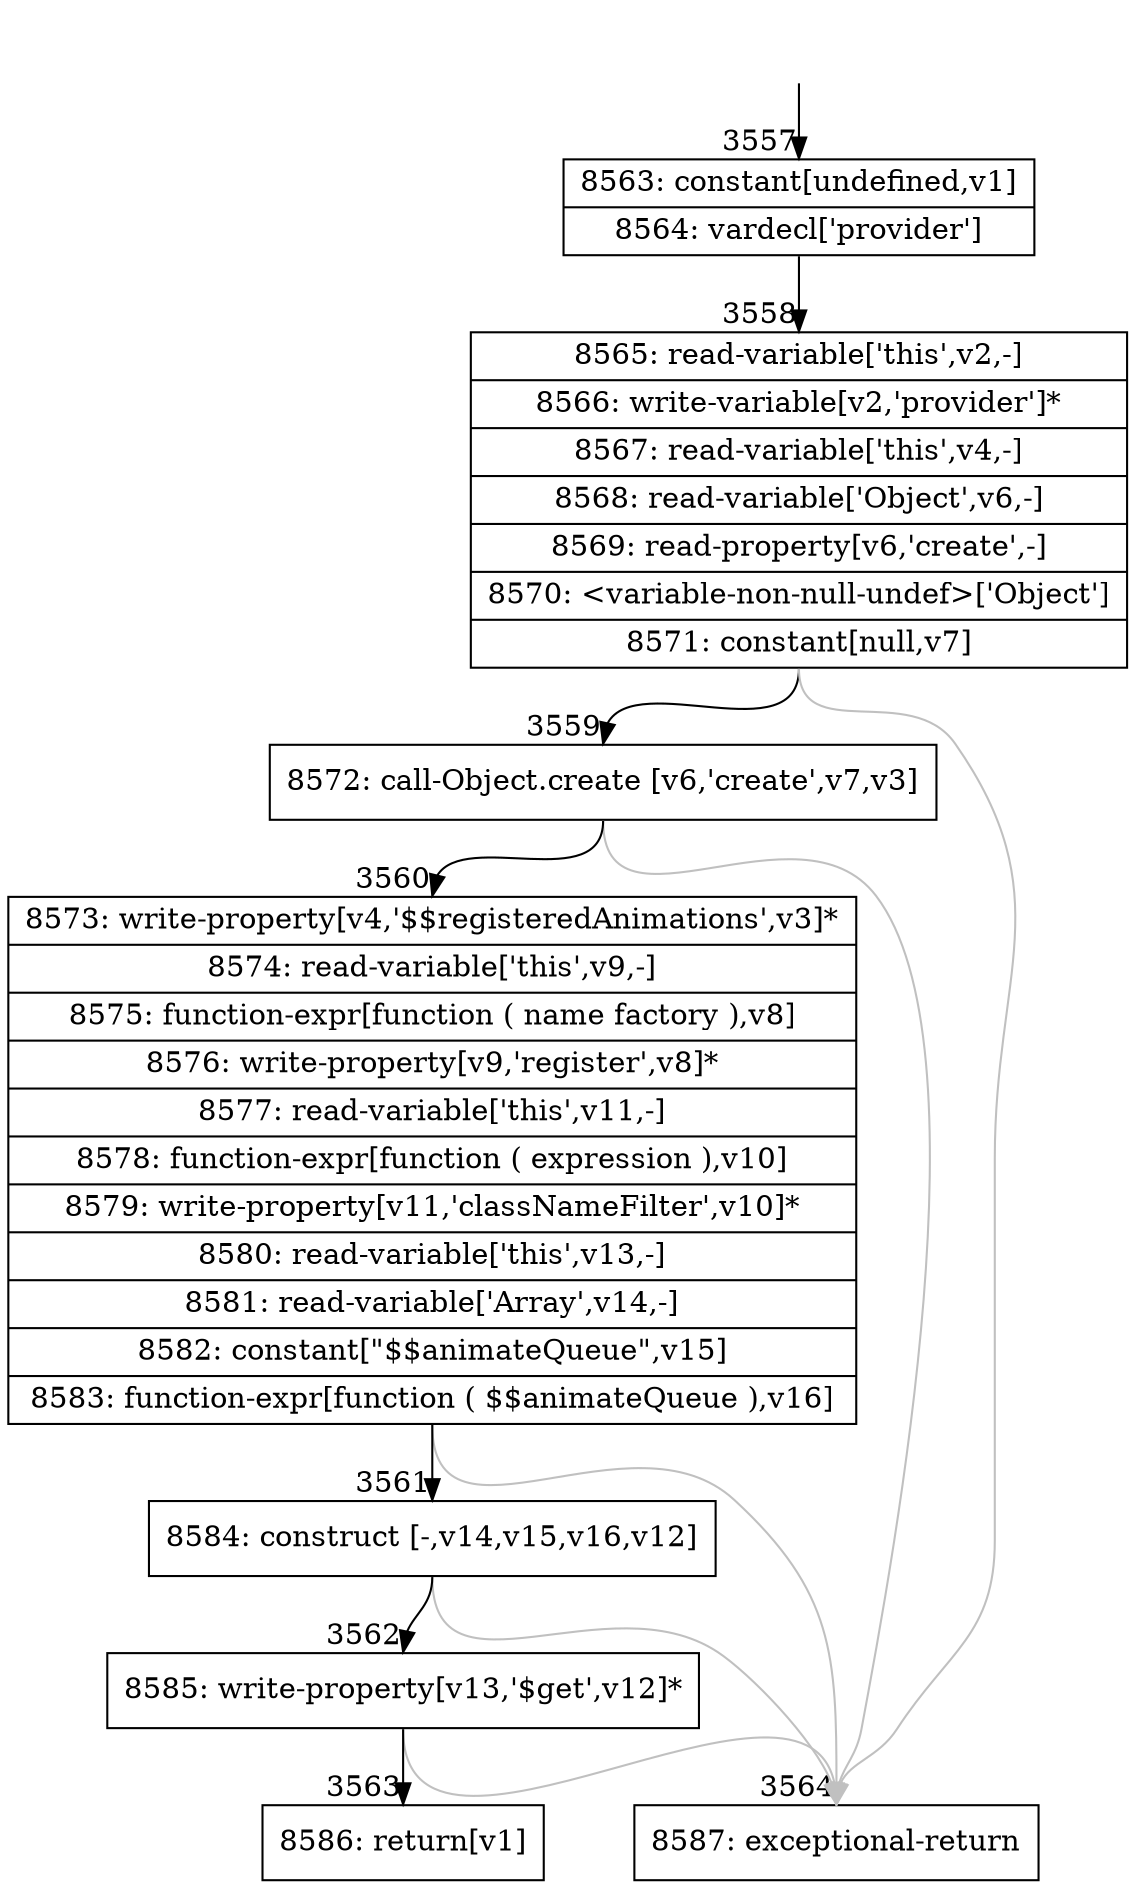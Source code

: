 digraph {
rankdir="TD"
BB_entry280[shape=none,label=""];
BB_entry280 -> BB3557 [tailport=s, headport=n, headlabel="    3557"]
BB3557 [shape=record label="{8563: constant[undefined,v1]|8564: vardecl['provider']}" ] 
BB3557 -> BB3558 [tailport=s, headport=n, headlabel="      3558"]
BB3558 [shape=record label="{8565: read-variable['this',v2,-]|8566: write-variable[v2,'provider']*|8567: read-variable['this',v4,-]|8568: read-variable['Object',v6,-]|8569: read-property[v6,'create',-]|8570: \<variable-non-null-undef\>['Object']|8571: constant[null,v7]}" ] 
BB3558 -> BB3559 [tailport=s, headport=n, headlabel="      3559"]
BB3558 -> BB3564 [tailport=s, headport=n, color=gray, headlabel="      3564"]
BB3559 [shape=record label="{8572: call-Object.create [v6,'create',v7,v3]}" ] 
BB3559 -> BB3560 [tailport=s, headport=n, headlabel="      3560"]
BB3559 -> BB3564 [tailport=s, headport=n, color=gray]
BB3560 [shape=record label="{8573: write-property[v4,'$$registeredAnimations',v3]*|8574: read-variable['this',v9,-]|8575: function-expr[function ( name factory ),v8]|8576: write-property[v9,'register',v8]*|8577: read-variable['this',v11,-]|8578: function-expr[function ( expression ),v10]|8579: write-property[v11,'classNameFilter',v10]*|8580: read-variable['this',v13,-]|8581: read-variable['Array',v14,-]|8582: constant[\"$$animateQueue\",v15]|8583: function-expr[function ( $$animateQueue ),v16]}" ] 
BB3560 -> BB3561 [tailport=s, headport=n, headlabel="      3561"]
BB3560 -> BB3564 [tailport=s, headport=n, color=gray]
BB3561 [shape=record label="{8584: construct [-,v14,v15,v16,v12]}" ] 
BB3561 -> BB3562 [tailport=s, headport=n, headlabel="      3562"]
BB3561 -> BB3564 [tailport=s, headport=n, color=gray]
BB3562 [shape=record label="{8585: write-property[v13,'$get',v12]*}" ] 
BB3562 -> BB3563 [tailport=s, headport=n, headlabel="      3563"]
BB3562 -> BB3564 [tailport=s, headport=n, color=gray]
BB3563 [shape=record label="{8586: return[v1]}" ] 
BB3564 [shape=record label="{8587: exceptional-return}" ] 
//#$~ 5333
}
